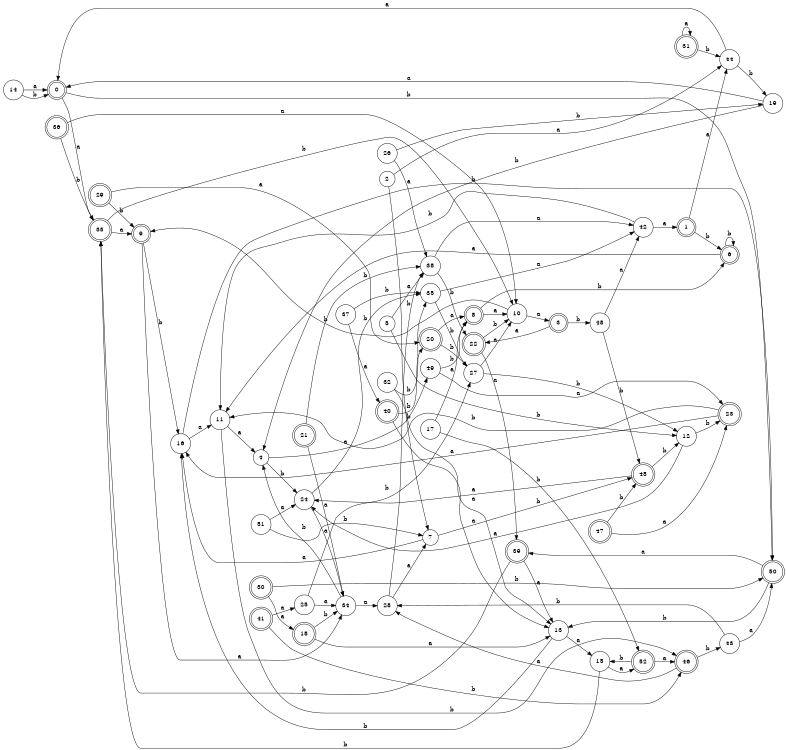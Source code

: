 digraph n43_7 {
__start0 [label="" shape="none"];

rankdir=LR;
size="8,5";

s0 [style="rounded,filled", color="black", fillcolor="white" shape="doublecircle", label="0"];
s1 [style="rounded,filled", color="black", fillcolor="white" shape="doublecircle", label="1"];
s2 [style="filled", color="black", fillcolor="white" shape="circle", label="2"];
s3 [style="rounded,filled", color="black", fillcolor="white" shape="doublecircle", label="3"];
s4 [style="filled", color="black", fillcolor="white" shape="circle", label="4"];
s5 [style="filled", color="black", fillcolor="white" shape="circle", label="5"];
s6 [style="rounded,filled", color="black", fillcolor="white" shape="doublecircle", label="6"];
s7 [style="filled", color="black", fillcolor="white" shape="circle", label="7"];
s8 [style="rounded,filled", color="black", fillcolor="white" shape="doublecircle", label="8"];
s9 [style="rounded,filled", color="black", fillcolor="white" shape="doublecircle", label="9"];
s10 [style="filled", color="black", fillcolor="white" shape="circle", label="10"];
s11 [style="filled", color="black", fillcolor="white" shape="circle", label="11"];
s12 [style="filled", color="black", fillcolor="white" shape="circle", label="12"];
s13 [style="filled", color="black", fillcolor="white" shape="circle", label="13"];
s14 [style="filled", color="black", fillcolor="white" shape="circle", label="14"];
s15 [style="filled", color="black", fillcolor="white" shape="circle", label="15"];
s16 [style="filled", color="black", fillcolor="white" shape="circle", label="16"];
s17 [style="filled", color="black", fillcolor="white" shape="circle", label="17"];
s18 [style="rounded,filled", color="black", fillcolor="white" shape="doublecircle", label="18"];
s19 [style="filled", color="black", fillcolor="white" shape="circle", label="19"];
s20 [style="rounded,filled", color="black", fillcolor="white" shape="doublecircle", label="20"];
s21 [style="rounded,filled", color="black", fillcolor="white" shape="doublecircle", label="21"];
s22 [style="rounded,filled", color="black", fillcolor="white" shape="doublecircle", label="22"];
s23 [style="rounded,filled", color="black", fillcolor="white" shape="doublecircle", label="23"];
s24 [style="filled", color="black", fillcolor="white" shape="circle", label="24"];
s25 [style="filled", color="black", fillcolor="white" shape="circle", label="25"];
s26 [style="filled", color="black", fillcolor="white" shape="circle", label="26"];
s27 [style="filled", color="black", fillcolor="white" shape="circle", label="27"];
s28 [style="filled", color="black", fillcolor="white" shape="circle", label="28"];
s29 [style="rounded,filled", color="black", fillcolor="white" shape="doublecircle", label="29"];
s30 [style="rounded,filled", color="black", fillcolor="white" shape="doublecircle", label="30"];
s31 [style="rounded,filled", color="black", fillcolor="white" shape="doublecircle", label="31"];
s32 [style="filled", color="black", fillcolor="white" shape="circle", label="32"];
s33 [style="rounded,filled", color="black", fillcolor="white" shape="doublecircle", label="33"];
s34 [style="filled", color="black", fillcolor="white" shape="circle", label="34"];
s35 [style="filled", color="black", fillcolor="white" shape="circle", label="35"];
s36 [style="rounded,filled", color="black", fillcolor="white" shape="doublecircle", label="36"];
s37 [style="filled", color="black", fillcolor="white" shape="circle", label="37"];
s38 [style="filled", color="black", fillcolor="white" shape="circle", label="38"];
s39 [style="rounded,filled", color="black", fillcolor="white" shape="doublecircle", label="39"];
s40 [style="rounded,filled", color="black", fillcolor="white" shape="doublecircle", label="40"];
s41 [style="rounded,filled", color="black", fillcolor="white" shape="doublecircle", label="41"];
s42 [style="filled", color="black", fillcolor="white" shape="circle", label="42"];
s43 [style="filled", color="black", fillcolor="white" shape="circle", label="43"];
s44 [style="filled", color="black", fillcolor="white" shape="circle", label="44"];
s45 [style="rounded,filled", color="black", fillcolor="white" shape="doublecircle", label="45"];
s46 [style="rounded,filled", color="black", fillcolor="white" shape="doublecircle", label="46"];
s47 [style="rounded,filled", color="black", fillcolor="white" shape="doublecircle", label="47"];
s48 [style="filled", color="black", fillcolor="white" shape="circle", label="48"];
s49 [style="filled", color="black", fillcolor="white" shape="circle", label="49"];
s50 [style="rounded,filled", color="black", fillcolor="white" shape="doublecircle", label="50"];
s51 [style="filled", color="black", fillcolor="white" shape="circle", label="51"];
s52 [style="rounded,filled", color="black", fillcolor="white" shape="doublecircle", label="52"];
s0 -> s33 [label="a"];
s0 -> s50 [label="b"];
s1 -> s44 [label="a"];
s1 -> s6 [label="b"];
s2 -> s44 [label="a"];
s2 -> s7 [label="b"];
s3 -> s22 [label="a"];
s3 -> s48 [label="b"];
s4 -> s49 [label="a"];
s4 -> s24 [label="b"];
s5 -> s38 [label="a"];
s5 -> s12 [label="b"];
s6 -> s11 [label="a"];
s6 -> s6 [label="b"];
s7 -> s16 [label="a"];
s7 -> s45 [label="b"];
s8 -> s10 [label="a"];
s8 -> s6 [label="b"];
s9 -> s34 [label="a"];
s9 -> s16 [label="b"];
s10 -> s3 [label="a"];
s10 -> s9 [label="b"];
s11 -> s4 [label="a"];
s11 -> s46 [label="b"];
s12 -> s24 [label="a"];
s12 -> s23 [label="b"];
s13 -> s15 [label="a"];
s13 -> s16 [label="b"];
s14 -> s0 [label="a"];
s14 -> s0 [label="b"];
s15 -> s52 [label="a"];
s15 -> s33 [label="b"];
s16 -> s11 [label="a"];
s16 -> s50 [label="b"];
s17 -> s8 [label="a"];
s17 -> s52 [label="b"];
s18 -> s13 [label="a"];
s18 -> s34 [label="b"];
s19 -> s0 [label="a"];
s19 -> s4 [label="b"];
s20 -> s8 [label="a"];
s20 -> s27 [label="b"];
s21 -> s34 [label="a"];
s21 -> s38 [label="b"];
s22 -> s39 [label="a"];
s22 -> s10 [label="b"];
s23 -> s16 [label="a"];
s23 -> s11 [label="b"];
s24 -> s34 [label="a"];
s24 -> s35 [label="b"];
s25 -> s34 [label="a"];
s25 -> s27 [label="b"];
s26 -> s38 [label="a"];
s26 -> s19 [label="b"];
s27 -> s10 [label="a"];
s27 -> s12 [label="b"];
s28 -> s7 [label="a"];
s28 -> s38 [label="b"];
s29 -> s20 [label="a"];
s29 -> s9 [label="b"];
s30 -> s18 [label="a"];
s30 -> s50 [label="b"];
s31 -> s31 [label="a"];
s31 -> s44 [label="b"];
s32 -> s13 [label="a"];
s32 -> s35 [label="b"];
s33 -> s9 [label="a"];
s33 -> s10 [label="b"];
s34 -> s28 [label="a"];
s34 -> s4 [label="b"];
s35 -> s42 [label="a"];
s35 -> s27 [label="b"];
s36 -> s10 [label="a"];
s36 -> s33 [label="b"];
s37 -> s40 [label="a"];
s37 -> s35 [label="b"];
s38 -> s42 [label="a"];
s38 -> s22 [label="b"];
s39 -> s13 [label="a"];
s39 -> s33 [label="b"];
s40 -> s13 [label="a"];
s40 -> s20 [label="b"];
s41 -> s25 [label="a"];
s41 -> s46 [label="b"];
s42 -> s1 [label="a"];
s42 -> s11 [label="b"];
s43 -> s50 [label="a"];
s43 -> s28 [label="b"];
s44 -> s0 [label="a"];
s44 -> s19 [label="b"];
s45 -> s24 [label="a"];
s45 -> s12 [label="b"];
s46 -> s28 [label="a"];
s46 -> s43 [label="b"];
s47 -> s23 [label="a"];
s47 -> s45 [label="b"];
s48 -> s42 [label="a"];
s48 -> s45 [label="b"];
s49 -> s23 [label="a"];
s49 -> s8 [label="b"];
s50 -> s39 [label="a"];
s50 -> s13 [label="b"];
s51 -> s24 [label="a"];
s51 -> s7 [label="b"];
s52 -> s46 [label="a"];
s52 -> s15 [label="b"];

}